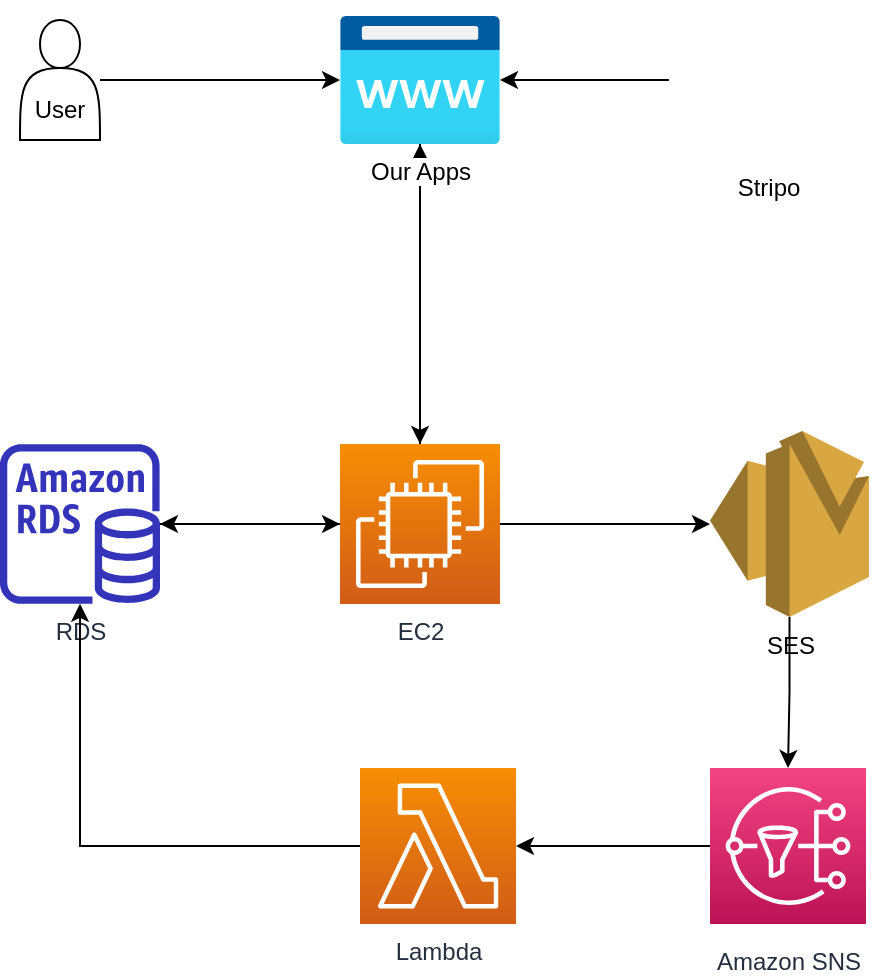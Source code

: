 <mxfile version="14.7.6" type="github">
  <diagram id="Ht1M8jgEwFfnCIfOTk4-" name="Page-1">
    <mxGraphModel dx="1146" dy="1603" grid="1" gridSize="10" guides="1" tooltips="1" connect="1" arrows="1" fold="1" page="1" pageScale="1" pageWidth="1169" pageHeight="827" math="0" shadow="0">
      <root>
        <mxCell id="0" />
        <mxCell id="1" parent="0" />
        <mxCell id="h0SpUzx_nKiekiLCNmhv-20" style="edgeStyle=orthogonalEdgeStyle;rounded=0;orthogonalLoop=1;jettySize=auto;html=1;entryX=1;entryY=0.5;entryDx=0;entryDy=0;entryPerimeter=0;" edge="1" parent="1" source="UEzPUAAOIrF-is8g5C7q-145" target="h0SpUzx_nKiekiLCNmhv-7">
          <mxGeometry relative="1" as="geometry" />
        </mxCell>
        <mxCell id="UEzPUAAOIrF-is8g5C7q-145" value="Amazon SNS" style="outlineConnect=0;fontColor=#232F3E;gradientColor=#F34482;gradientDirection=north;fillColor=#BC1356;strokeColor=#ffffff;dashed=0;verticalLabelPosition=bottom;verticalAlign=top;align=center;html=1;fontSize=12;fontStyle=0;aspect=fixed;shape=mxgraph.aws4.resourceIcon;resIcon=mxgraph.aws4.sns;labelBackgroundColor=#ffffff;spacingTop=5;" parent="1" vertex="1">
          <mxGeometry x="585" y="-78" width="78" height="78" as="geometry" />
        </mxCell>
        <mxCell id="h0SpUzx_nKiekiLCNmhv-26" style="edgeStyle=orthogonalEdgeStyle;rounded=0;orthogonalLoop=1;jettySize=auto;html=1;entryX=0;entryY=0.5;entryDx=0;entryDy=0;entryPerimeter=0;" edge="1" parent="1" source="h0SpUzx_nKiekiLCNmhv-4" target="h0SpUzx_nKiekiLCNmhv-5">
          <mxGeometry relative="1" as="geometry" />
        </mxCell>
        <mxCell id="h0SpUzx_nKiekiLCNmhv-4" value="RDS" style="outlineConnect=0;fontColor=#232F3E;gradientColor=none;fillColor=#3334B9;strokeColor=none;dashed=0;verticalLabelPosition=bottom;verticalAlign=top;align=center;html=1;fontSize=12;fontStyle=0;aspect=fixed;pointerEvents=1;shape=mxgraph.aws4.rds_instance;" vertex="1" parent="1">
          <mxGeometry x="230" y="-240" width="80" height="80" as="geometry" />
        </mxCell>
        <mxCell id="h0SpUzx_nKiekiLCNmhv-6" style="edgeStyle=orthogonalEdgeStyle;rounded=0;orthogonalLoop=1;jettySize=auto;html=1;" edge="1" parent="1" source="h0SpUzx_nKiekiLCNmhv-5" target="h0SpUzx_nKiekiLCNmhv-4">
          <mxGeometry relative="1" as="geometry" />
        </mxCell>
        <mxCell id="h0SpUzx_nKiekiLCNmhv-21" style="edgeStyle=orthogonalEdgeStyle;rounded=0;orthogonalLoop=1;jettySize=auto;html=1;" edge="1" parent="1" source="h0SpUzx_nKiekiLCNmhv-5" target="h0SpUzx_nKiekiLCNmhv-14">
          <mxGeometry relative="1" as="geometry" />
        </mxCell>
        <mxCell id="h0SpUzx_nKiekiLCNmhv-28" style="edgeStyle=orthogonalEdgeStyle;rounded=0;orthogonalLoop=1;jettySize=auto;html=1;" edge="1" parent="1" source="h0SpUzx_nKiekiLCNmhv-5" target="h0SpUzx_nKiekiLCNmhv-10">
          <mxGeometry relative="1" as="geometry" />
        </mxCell>
        <mxCell id="h0SpUzx_nKiekiLCNmhv-5" value="EC2" style="points=[[0,0,0],[0.25,0,0],[0.5,0,0],[0.75,0,0],[1,0,0],[0,1,0],[0.25,1,0],[0.5,1,0],[0.75,1,0],[1,1,0],[0,0.25,0],[0,0.5,0],[0,0.75,0],[1,0.25,0],[1,0.5,0],[1,0.75,0]];outlineConnect=0;fontColor=#232F3E;gradientColor=#F78E04;gradientDirection=north;fillColor=#D05C17;strokeColor=#ffffff;dashed=0;verticalLabelPosition=bottom;verticalAlign=top;align=center;html=1;fontSize=12;fontStyle=0;aspect=fixed;shape=mxgraph.aws4.resourceIcon;resIcon=mxgraph.aws4.ec2;" vertex="1" parent="1">
          <mxGeometry x="400" y="-240" width="80" height="80" as="geometry" />
        </mxCell>
        <mxCell id="h0SpUzx_nKiekiLCNmhv-19" style="edgeStyle=orthogonalEdgeStyle;rounded=0;orthogonalLoop=1;jettySize=auto;html=1;" edge="1" parent="1" source="h0SpUzx_nKiekiLCNmhv-7" target="h0SpUzx_nKiekiLCNmhv-4">
          <mxGeometry relative="1" as="geometry" />
        </mxCell>
        <mxCell id="h0SpUzx_nKiekiLCNmhv-7" value="Lambda" style="points=[[0,0,0],[0.25,0,0],[0.5,0,0],[0.75,0,0],[1,0,0],[0,1,0],[0.25,1,0],[0.5,1,0],[0.75,1,0],[1,1,0],[0,0.25,0],[0,0.5,0],[0,0.75,0],[1,0.25,0],[1,0.5,0],[1,0.75,0]];outlineConnect=0;fontColor=#232F3E;gradientColor=#F78E04;gradientDirection=north;fillColor=#D05C17;strokeColor=#ffffff;dashed=0;verticalLabelPosition=bottom;verticalAlign=top;align=center;html=1;fontSize=12;fontStyle=0;aspect=fixed;shape=mxgraph.aws4.resourceIcon;resIcon=mxgraph.aws4.lambda;" vertex="1" parent="1">
          <mxGeometry x="410" y="-78" width="78" height="78" as="geometry" />
        </mxCell>
        <mxCell id="h0SpUzx_nKiekiLCNmhv-25" style="edgeStyle=orthogonalEdgeStyle;rounded=0;orthogonalLoop=1;jettySize=auto;html=1;" edge="1" parent="1" source="h0SpUzx_nKiekiLCNmhv-9" target="h0SpUzx_nKiekiLCNmhv-10">
          <mxGeometry relative="1" as="geometry" />
        </mxCell>
        <mxCell id="h0SpUzx_nKiekiLCNmhv-9" value="Stripo" style="shape=image;verticalLabelPosition=bottom;labelBackgroundColor=#ffffff;verticalAlign=top;aspect=fixed;imageAspect=0;image=https://logopond.com/logos/8759dada598c35bf7fa596291702a554.png;" vertex="1" parent="1">
          <mxGeometry x="564.5" y="-462" width="100" height="80" as="geometry" />
        </mxCell>
        <mxCell id="h0SpUzx_nKiekiLCNmhv-12" style="edgeStyle=orthogonalEdgeStyle;rounded=0;orthogonalLoop=1;jettySize=auto;html=1;" edge="1" parent="1" source="h0SpUzx_nKiekiLCNmhv-10" target="h0SpUzx_nKiekiLCNmhv-5">
          <mxGeometry relative="1" as="geometry" />
        </mxCell>
        <mxCell id="h0SpUzx_nKiekiLCNmhv-10" value="Our Apps" style="aspect=fixed;html=1;points=[];align=center;image;fontSize=12;image=img/lib/azure2/app_services/App_Service_Domains.svg;" vertex="1" parent="1">
          <mxGeometry x="400" y="-454" width="80" height="64" as="geometry" />
        </mxCell>
        <mxCell id="h0SpUzx_nKiekiLCNmhv-17" style="edgeStyle=orthogonalEdgeStyle;rounded=0;orthogonalLoop=1;jettySize=auto;html=1;" edge="1" parent="1" source="h0SpUzx_nKiekiLCNmhv-14" target="UEzPUAAOIrF-is8g5C7q-145">
          <mxGeometry relative="1" as="geometry" />
        </mxCell>
        <mxCell id="h0SpUzx_nKiekiLCNmhv-14" value="SES" style="outlineConnect=0;dashed=0;verticalLabelPosition=bottom;verticalAlign=top;align=center;html=1;shape=mxgraph.aws3.ses;fillColor=#D9A741;gradientColor=none;" vertex="1" parent="1">
          <mxGeometry x="585" y="-246.5" width="79.5" height="93" as="geometry" />
        </mxCell>
        <mxCell id="h0SpUzx_nKiekiLCNmhv-23" style="edgeStyle=orthogonalEdgeStyle;rounded=0;orthogonalLoop=1;jettySize=auto;html=1;" edge="1" parent="1" source="h0SpUzx_nKiekiLCNmhv-22" target="h0SpUzx_nKiekiLCNmhv-10">
          <mxGeometry relative="1" as="geometry" />
        </mxCell>
        <mxCell id="h0SpUzx_nKiekiLCNmhv-22" value="&lt;br&gt;&lt;br&gt;User" style="shape=actor;whiteSpace=wrap;html=1;" vertex="1" parent="1">
          <mxGeometry x="240" y="-452" width="40" height="60" as="geometry" />
        </mxCell>
      </root>
    </mxGraphModel>
  </diagram>
</mxfile>
